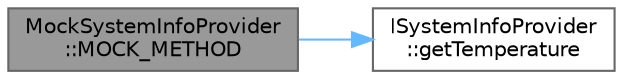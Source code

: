 digraph "MockSystemInfoProvider::MOCK_METHOD"
{
 // LATEX_PDF_SIZE
  bgcolor="transparent";
  edge [fontname=Helvetica,fontsize=10,labelfontname=Helvetica,labelfontsize=10];
  node [fontname=Helvetica,fontsize=10,shape=box,height=0.2,width=0.4];
  rankdir="LR";
  Node1 [id="Node000001",label="MockSystemInfoProvider\l::MOCK_METHOD",height=0.2,width=0.4,color="gray40", fillcolor="grey60", style="filled", fontcolor="black",tooltip="Mocked method to get the battery percentage."];
  Node1 -> Node2 [id="edge1_Node000001_Node000002",color="steelblue1",style="solid",tooltip=" "];
  Node2 [id="Node000002",label="ISystemInfoProvider\l::getTemperature",height=0.2,width=0.4,color="grey40", fillcolor="white", style="filled",URL="$classISystemInfoProvider.html#a5da52499bfc71b3ab410c514fd4c933c",tooltip=" "];
}
